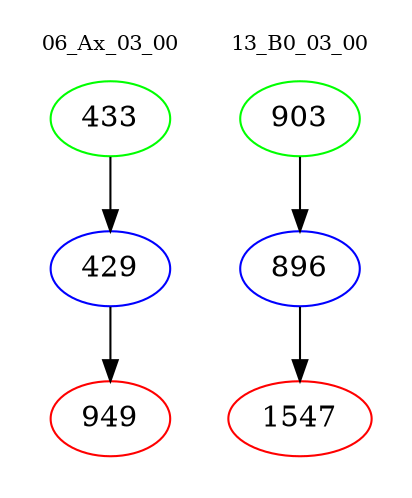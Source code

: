 digraph{
subgraph cluster_0 {
color = white
label = "06_Ax_03_00";
fontsize=10;
T0_433 [label="433", color="green"]
T0_433 -> T0_429 [color="black"]
T0_429 [label="429", color="blue"]
T0_429 -> T0_949 [color="black"]
T0_949 [label="949", color="red"]
}
subgraph cluster_1 {
color = white
label = "13_B0_03_00";
fontsize=10;
T1_903 [label="903", color="green"]
T1_903 -> T1_896 [color="black"]
T1_896 [label="896", color="blue"]
T1_896 -> T1_1547 [color="black"]
T1_1547 [label="1547", color="red"]
}
}
